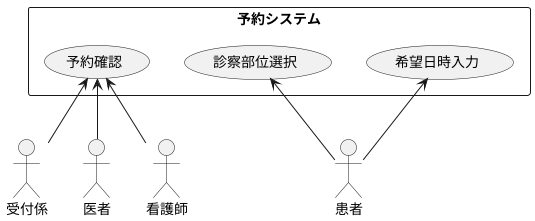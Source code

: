 @startuml

:患者: as patient
:受付係: as receptionist
:医者: as doctor
:看護師: as nurse

rectangle 予約システム {
  usecase 希望日時入力 as date
  usecase 診察部位選択 as selection
  usecase 予約確認 as booking
}

patient -up-> date
patient -up-> selection
receptionist -up-> booking
doctor -up-> booking
nurse -up-> booking

@enduml
